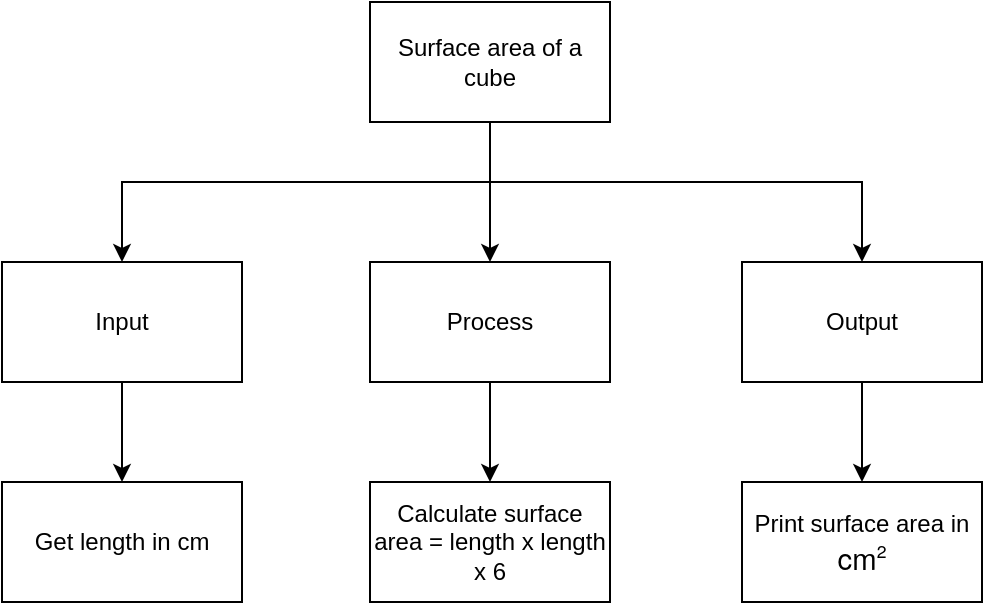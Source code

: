 <mxfile>
    <diagram id="ugtyU-MpHyGL_w-oipPT" name="Page-1">
        <mxGraphModel dx="1006" dy="728" grid="1" gridSize="10" guides="1" tooltips="1" connect="1" arrows="1" fold="1" page="1" pageScale="1" pageWidth="827" pageHeight="1169" math="0" shadow="0">
            <root>
                <mxCell id="0"/>
                <mxCell id="1" parent="0"/>
                <mxCell id="10" style="edgeStyle=none;html=1;entryX=0.5;entryY=0;entryDx=0;entryDy=0;rounded=0;" parent="1" source="2" target="3" edge="1">
                    <mxGeometry relative="1" as="geometry">
                        <Array as="points">
                            <mxPoint x="414" y="230"/>
                            <mxPoint x="230" y="230"/>
                        </Array>
                    </mxGeometry>
                </mxCell>
                <mxCell id="11" style="edgeStyle=none;rounded=0;html=1;entryX=0.5;entryY=0;entryDx=0;entryDy=0;" parent="1" source="2" target="5" edge="1">
                    <mxGeometry relative="1" as="geometry"/>
                </mxCell>
                <mxCell id="12" style="edgeStyle=none;rounded=0;html=1;entryX=0.5;entryY=0;entryDx=0;entryDy=0;" parent="1" source="2" target="4" edge="1">
                    <mxGeometry relative="1" as="geometry">
                        <Array as="points">
                            <mxPoint x="414" y="230"/>
                            <mxPoint x="600" y="230"/>
                        </Array>
                    </mxGeometry>
                </mxCell>
                <mxCell id="2" value="Surface area of a cube" style="rounded=0;whiteSpace=wrap;html=1;" parent="1" vertex="1">
                    <mxGeometry x="354" y="140" width="120" height="60" as="geometry"/>
                </mxCell>
                <mxCell id="14" style="edgeStyle=none;rounded=0;html=1;entryX=0.5;entryY=0;entryDx=0;entryDy=0;" parent="1" source="3" target="6" edge="1">
                    <mxGeometry relative="1" as="geometry"/>
                </mxCell>
                <mxCell id="3" value="Input" style="rounded=0;whiteSpace=wrap;html=1;" parent="1" vertex="1">
                    <mxGeometry x="170" y="270" width="120" height="60" as="geometry"/>
                </mxCell>
                <mxCell id="16" style="edgeStyle=none;rounded=0;html=1;entryX=0.5;entryY=0;entryDx=0;entryDy=0;" parent="1" source="4" target="9" edge="1">
                    <mxGeometry relative="1" as="geometry"/>
                </mxCell>
                <mxCell id="4" value="Output" style="rounded=0;whiteSpace=wrap;html=1;" parent="1" vertex="1">
                    <mxGeometry x="540" y="270" width="120" height="60" as="geometry"/>
                </mxCell>
                <mxCell id="15" style="edgeStyle=none;rounded=0;html=1;" parent="1" source="5" target="8" edge="1">
                    <mxGeometry relative="1" as="geometry"/>
                </mxCell>
                <mxCell id="5" value="Process" style="rounded=0;whiteSpace=wrap;html=1;" parent="1" vertex="1">
                    <mxGeometry x="354" y="270" width="120" height="60" as="geometry"/>
                </mxCell>
                <mxCell id="6" value="Get length in cm" style="rounded=0;whiteSpace=wrap;html=1;" parent="1" vertex="1">
                    <mxGeometry x="170" y="380" width="120" height="60" as="geometry"/>
                </mxCell>
                <mxCell id="8" value="Calculate surface area = length x length x 6" style="rounded=0;whiteSpace=wrap;html=1;" parent="1" vertex="1">
                    <mxGeometry x="354" y="380" width="120" height="60" as="geometry"/>
                </mxCell>
                <mxCell id="9" value="Print surface area in &lt;span id=&quot;docs-internal-guid-6c8c073e-7fff-9899-2ad8-b0d64ef578c5&quot;&gt;&lt;span style=&quot;font-size: 11pt ; font-family: &amp;#34;helvetica neue&amp;#34; , sans-serif ; background-color: transparent ; vertical-align: baseline&quot;&gt;cm&lt;/span&gt;&lt;span style=&quot;font-size: 11pt ; font-family: &amp;#34;helvetica neue&amp;#34; , sans-serif ; background-color: transparent ; vertical-align: baseline&quot;&gt;&lt;span style=&quot;font-size: 0.6em ; vertical-align: super&quot;&gt;2&lt;/span&gt;&lt;/span&gt;&lt;/span&gt;" style="rounded=0;whiteSpace=wrap;html=1;" parent="1" vertex="1">
                    <mxGeometry x="540" y="380" width="120" height="60" as="geometry"/>
                </mxCell>
            </root>
        </mxGraphModel>
    </diagram>
</mxfile>